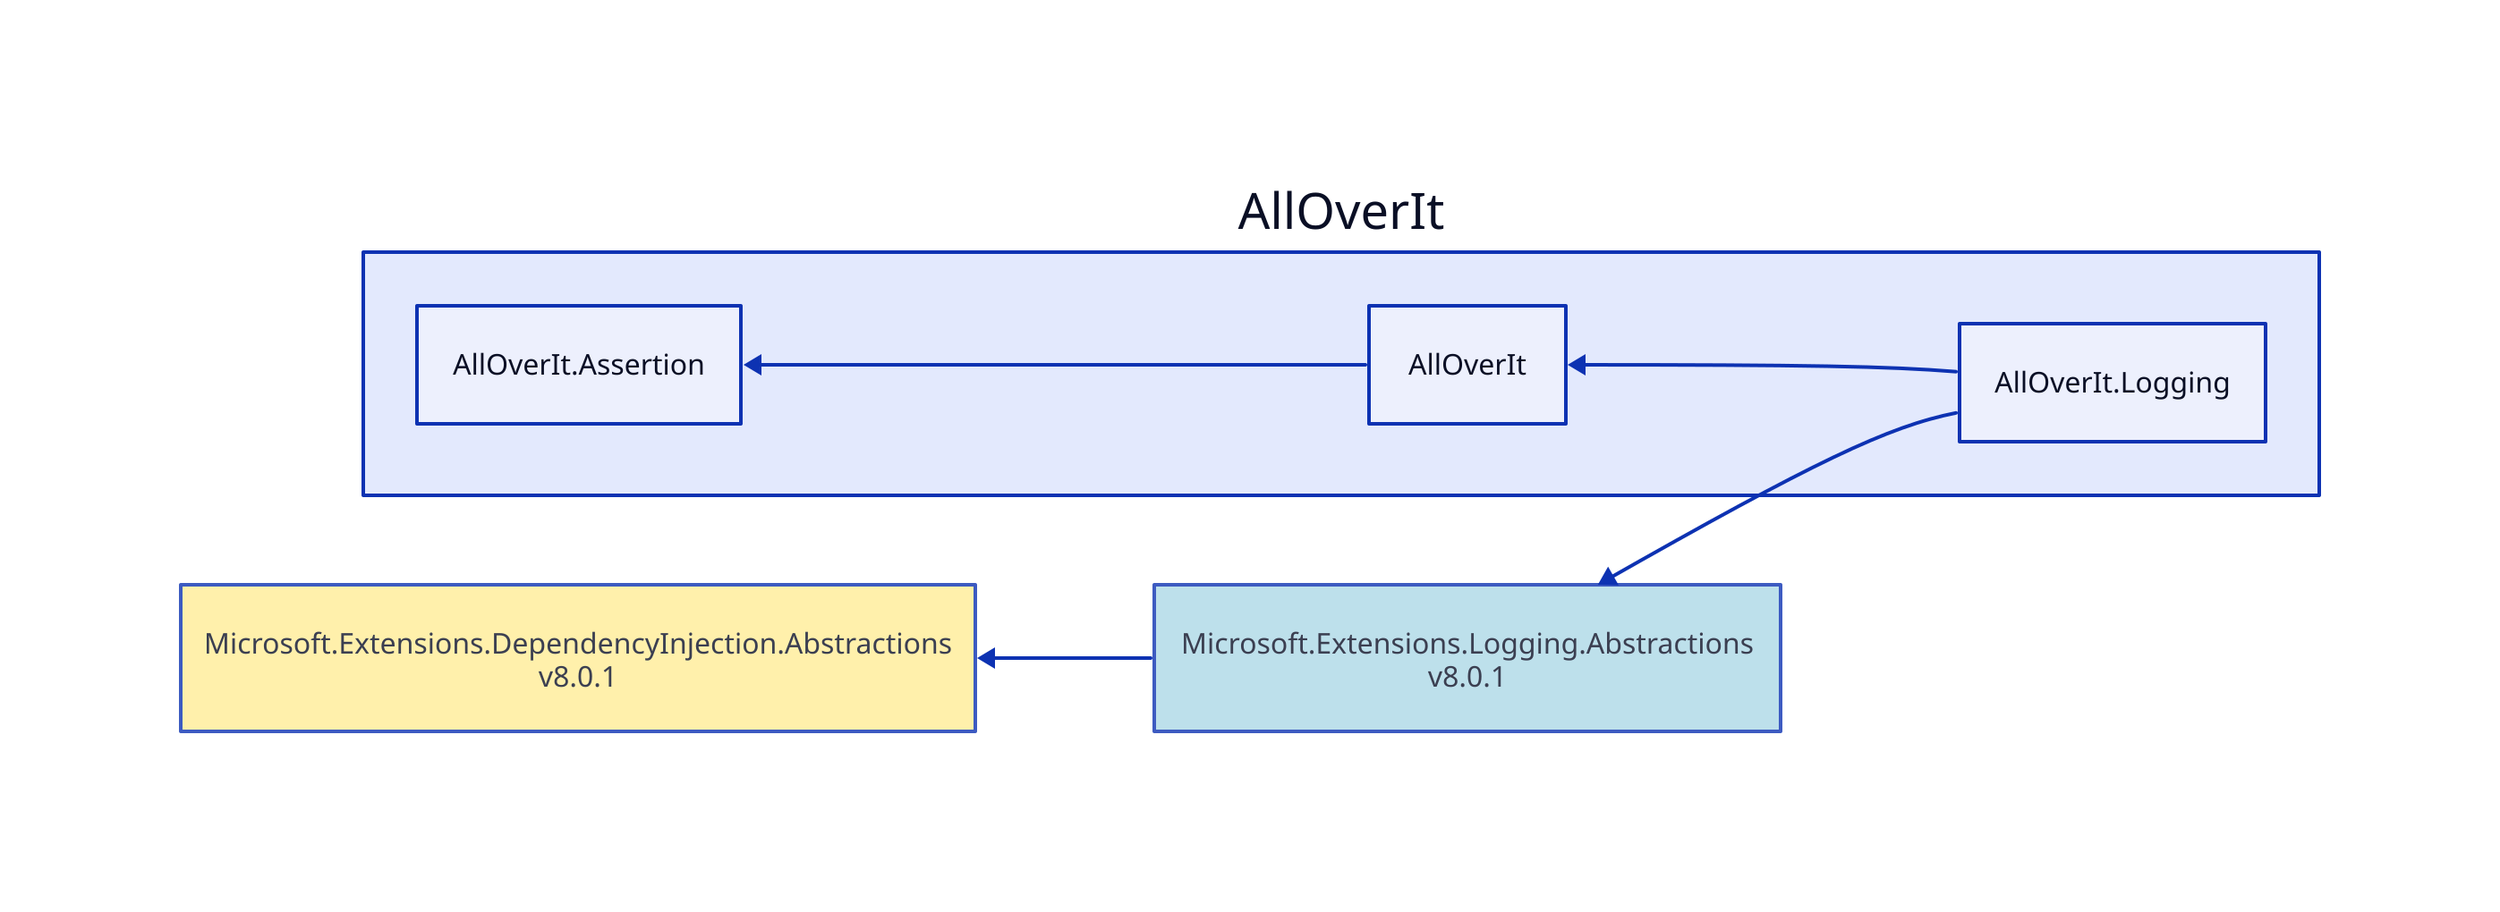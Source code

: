 direction: left

aoi: AllOverIt
aoi.alloverit-logging: AllOverIt.Logging
microsoft-extensions-logging-abstractions_8-0-1: Microsoft.Extensions.Logging.Abstractions\nv8.0.1
microsoft-extensions-logging-abstractions_8-0-1.style.fill: "#ADD8E6"
microsoft-extensions-logging-abstractions_8-0-1.style.opacity: 0.8
microsoft-extensions-dependencyinjection-abstractions_8-0-1: Microsoft.Extensions.DependencyInjection.Abstractions\nv8.0.1
microsoft-extensions-dependencyinjection-abstractions_8-0-1.style.fill: "#FFEC96"
microsoft-extensions-dependencyinjection-abstractions_8-0-1.style.opacity: 0.8
microsoft-extensions-dependencyinjection-abstractions_8-0-1 <- microsoft-extensions-logging-abstractions_8-0-1
microsoft-extensions-logging-abstractions_8-0-1 <- aoi.alloverit-logging
aoi.alloverit: AllOverIt
aoi.alloverit-assertion: AllOverIt.Assertion
aoi.alloverit-assertion <- aoi.alloverit
aoi.alloverit <- aoi.alloverit-logging
